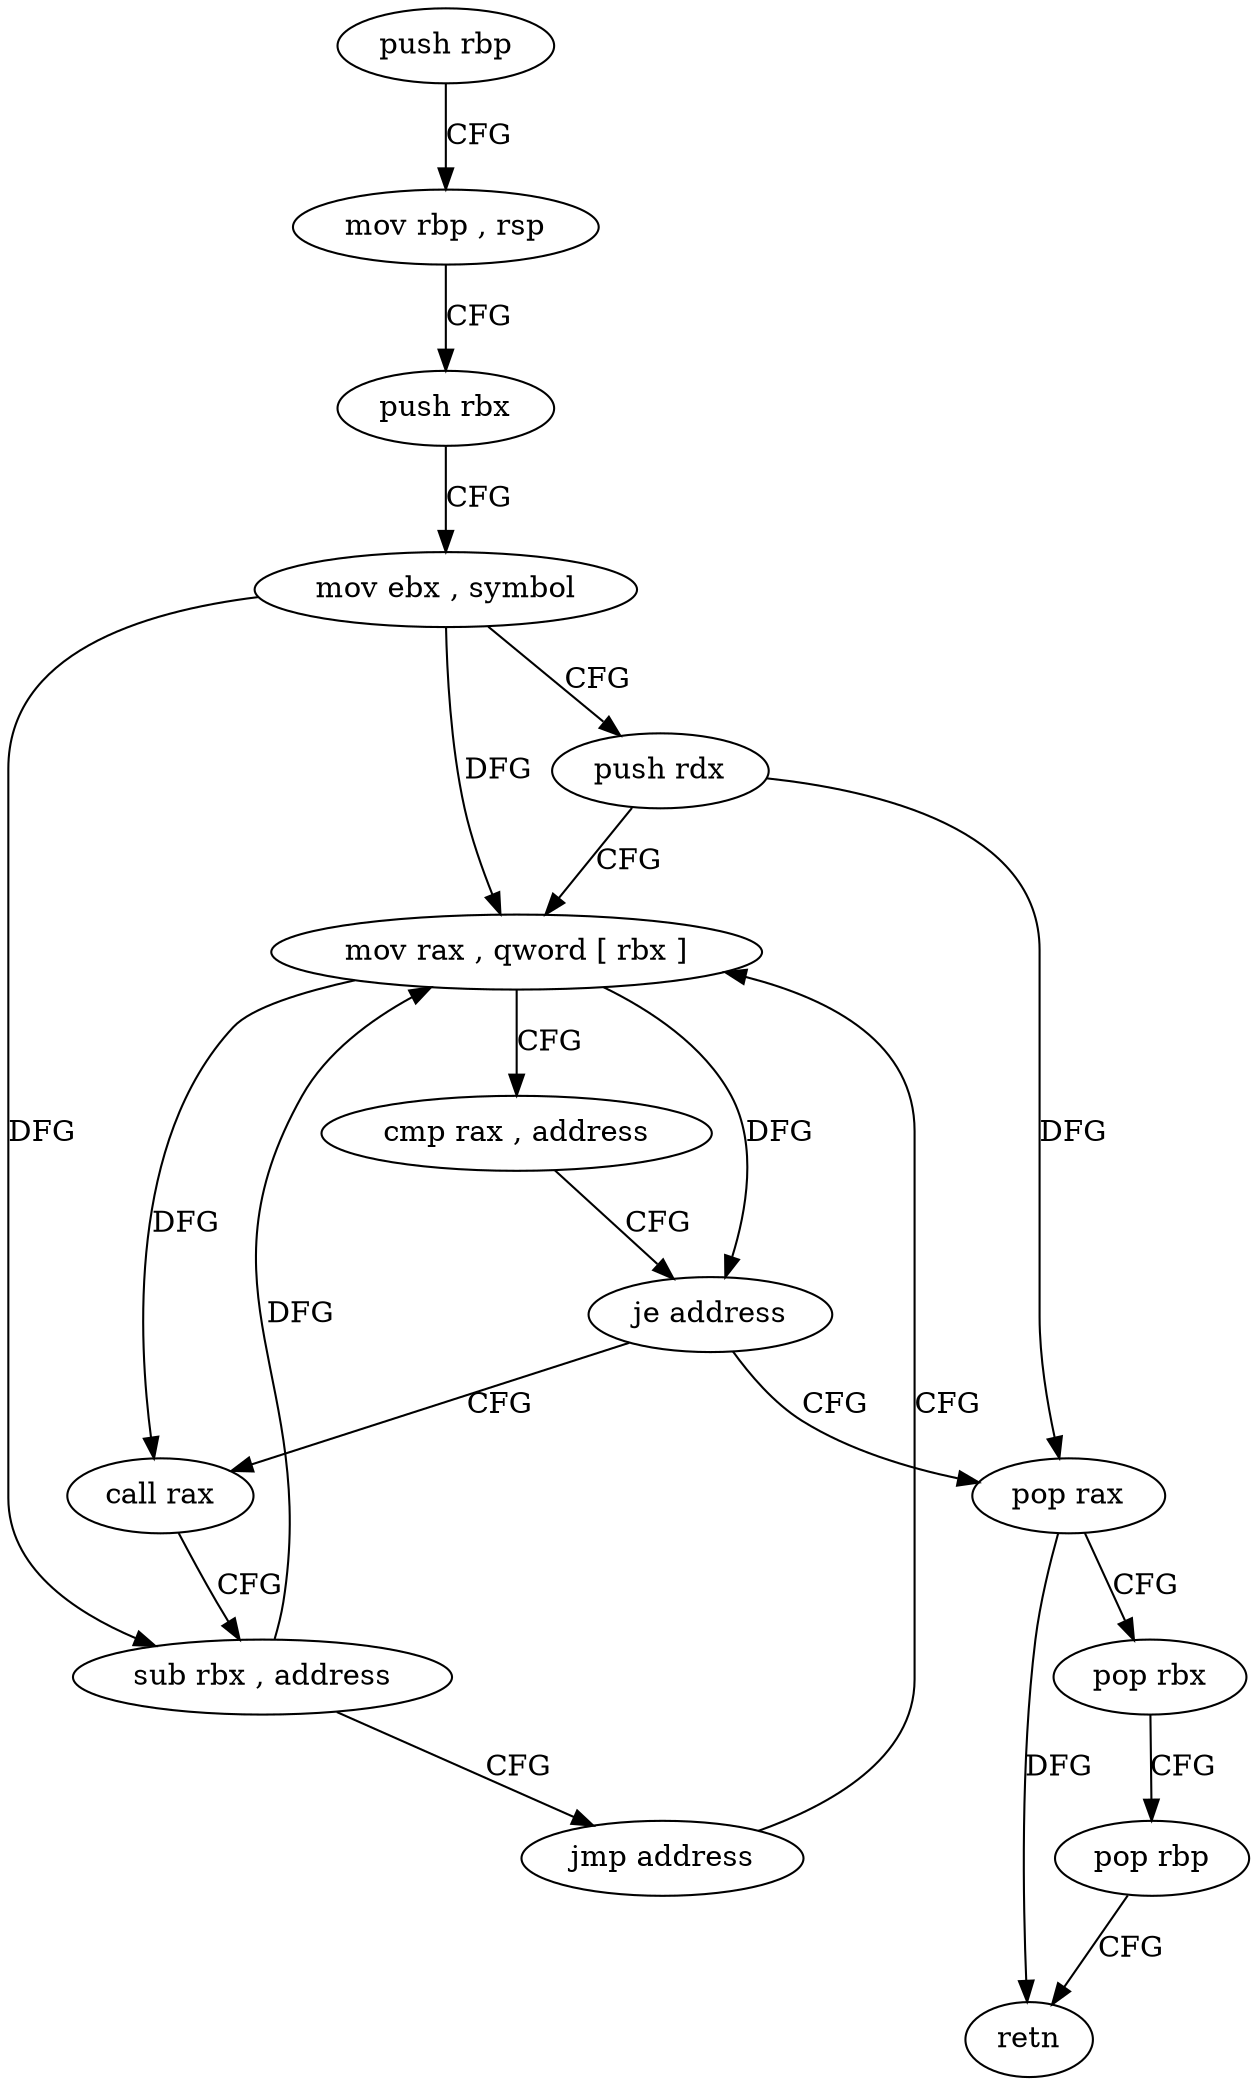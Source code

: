 digraph "func" {
"4271440" [label = "push rbp" ]
"4271441" [label = "mov rbp , rsp" ]
"4271444" [label = "push rbx" ]
"4271445" [label = "mov ebx , symbol" ]
"4271450" [label = "push rdx" ]
"4271451" [label = "mov rax , qword [ rbx ]" ]
"4271468" [label = "pop rax" ]
"4271469" [label = "pop rbx" ]
"4271470" [label = "pop rbp" ]
"4271471" [label = "retn" ]
"4271460" [label = "call rax" ]
"4271462" [label = "sub rbx , address" ]
"4271466" [label = "jmp address" ]
"4271454" [label = "cmp rax , address" ]
"4271458" [label = "je address" ]
"4271440" -> "4271441" [ label = "CFG" ]
"4271441" -> "4271444" [ label = "CFG" ]
"4271444" -> "4271445" [ label = "CFG" ]
"4271445" -> "4271450" [ label = "CFG" ]
"4271445" -> "4271451" [ label = "DFG" ]
"4271445" -> "4271462" [ label = "DFG" ]
"4271450" -> "4271451" [ label = "CFG" ]
"4271450" -> "4271468" [ label = "DFG" ]
"4271451" -> "4271454" [ label = "CFG" ]
"4271451" -> "4271458" [ label = "DFG" ]
"4271451" -> "4271460" [ label = "DFG" ]
"4271468" -> "4271469" [ label = "CFG" ]
"4271468" -> "4271471" [ label = "DFG" ]
"4271469" -> "4271470" [ label = "CFG" ]
"4271470" -> "4271471" [ label = "CFG" ]
"4271460" -> "4271462" [ label = "CFG" ]
"4271462" -> "4271466" [ label = "CFG" ]
"4271462" -> "4271451" [ label = "DFG" ]
"4271466" -> "4271451" [ label = "CFG" ]
"4271454" -> "4271458" [ label = "CFG" ]
"4271458" -> "4271468" [ label = "CFG" ]
"4271458" -> "4271460" [ label = "CFG" ]
}
